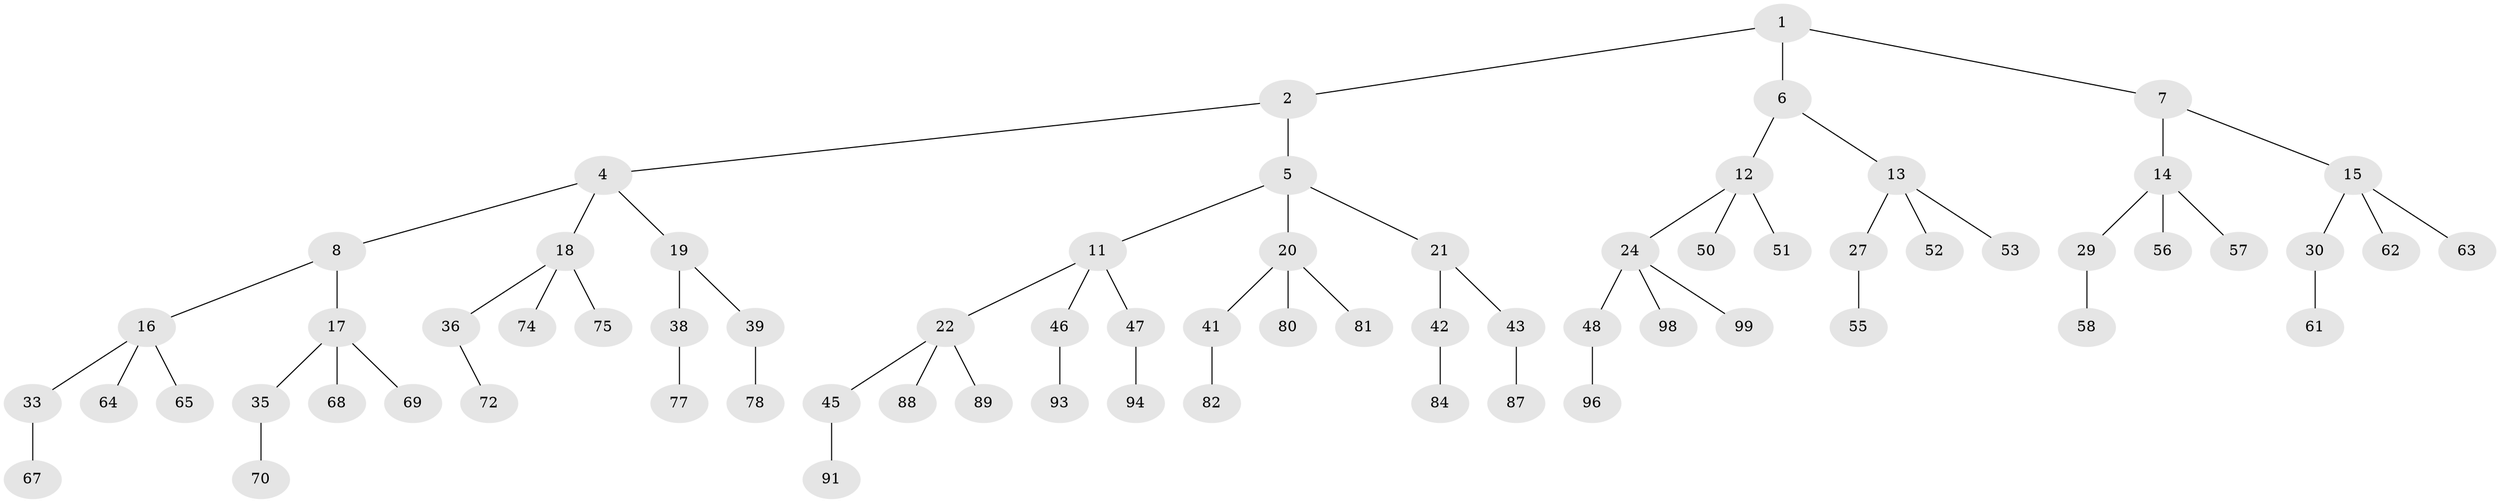 // original degree distribution, {2: 0.02, 3: 0.48, 1: 0.5}
// Generated by graph-tools (version 1.1) at 2025/38/02/21/25 10:38:56]
// undirected, 70 vertices, 69 edges
graph export_dot {
graph [start="1"]
  node [color=gray90,style=filled];
  1 [super="+3"];
  2 [latent=1];
  4 [latent=0.5,super="+9"];
  5 [latent=0.5,super="+10"];
  6 [latent=0.5];
  7 [latent=0.5];
  8 [latent=0.333333];
  11 [latent=0.333333,super="+23"];
  12 [latent=0.333333,super="+25"];
  13 [latent=0.333333,super="+26"];
  14 [latent=0.333333,super="+28"];
  15 [latent=0.333333,super="+31"];
  16 [latent=0.25,super="+32"];
  17 [latent=0.25,super="+34"];
  18 [latent=0.25,super="+37"];
  19 [latent=0.25];
  20 [latent=0.25,super="+40"];
  21 [latent=0.25];
  22 [latent=0.25,super="+44"];
  24 [latent=0.25,super="+49"];
  27 [latent=0.25,super="+54"];
  29 [latent=0.25,super="+59"];
  30 [latent=0.25,super="+60"];
  33 [latent=0.2,super="+66"];
  35 [latent=0.2,super="+71"];
  36 [latent=0.2,super="+73"];
  38 [latent=0.2,super="+76"];
  39 [latent=0.2,super="+79"];
  41 [latent=0.2,super="+83"];
  42 [latent=0.2,super="+85"];
  43 [latent=0.2,super="+86"];
  45 [latent=0.2,super="+90"];
  46 [latent=0.2,super="+92"];
  47 [latent=0.2,super="+95"];
  48 [latent=0.2,super="+97"];
  50 [latent=0.2,super="+100"];
  51 [latent=0.2];
  52 [latent=0.2];
  53 [latent=0.2];
  55 [latent=0.2];
  56 [latent=0.2];
  57 [latent=0.2];
  58 [latent=0.2];
  61 [latent=0.2];
  62 [latent=0.2];
  63 [latent=0.2];
  64 [latent=0.166667];
  65 [latent=0.166667];
  67 [latent=0.166667];
  68 [latent=0.166667];
  69 [latent=0.166667];
  70 [latent=0.166667];
  72 [latent=0.166667];
  74 [latent=0.166667];
  75 [latent=0.166667];
  77 [latent=0.166667];
  78 [latent=0.166667];
  80 [latent=0.166667];
  81 [latent=0.166667];
  82 [latent=0.166667];
  84 [latent=0.166667];
  87 [latent=0.166667];
  88 [latent=0.166667];
  89 [latent=0.166667];
  91 [latent=0.166667];
  93 [latent=0.166667];
  94 [latent=0.166667];
  96 [latent=0.166667];
  98 [latent=0.166667];
  99 [latent=0.166667];
  1 -- 2;
  1 -- 6;
  1 -- 7;
  2 -- 4;
  2 -- 5;
  4 -- 8;
  4 -- 18;
  4 -- 19;
  5 -- 11;
  5 -- 21;
  5 -- 20;
  6 -- 12;
  6 -- 13;
  7 -- 14;
  7 -- 15;
  8 -- 16;
  8 -- 17;
  11 -- 22;
  11 -- 46;
  11 -- 47;
  12 -- 24;
  12 -- 50;
  12 -- 51;
  13 -- 27;
  13 -- 53;
  13 -- 52;
  14 -- 29;
  14 -- 56;
  14 -- 57;
  15 -- 30;
  15 -- 63;
  15 -- 62;
  16 -- 33;
  16 -- 65;
  16 -- 64;
  17 -- 35;
  17 -- 68;
  17 -- 69;
  18 -- 36;
  18 -- 75;
  18 -- 74;
  19 -- 38;
  19 -- 39;
  20 -- 41;
  20 -- 80;
  20 -- 81;
  21 -- 42;
  21 -- 43;
  22 -- 45;
  22 -- 88;
  22 -- 89;
  24 -- 48;
  24 -- 98;
  24 -- 99;
  27 -- 55;
  29 -- 58;
  30 -- 61;
  33 -- 67;
  35 -- 70;
  36 -- 72;
  38 -- 77;
  39 -- 78;
  41 -- 82;
  42 -- 84;
  43 -- 87;
  45 -- 91;
  46 -- 93;
  47 -- 94;
  48 -- 96;
}
